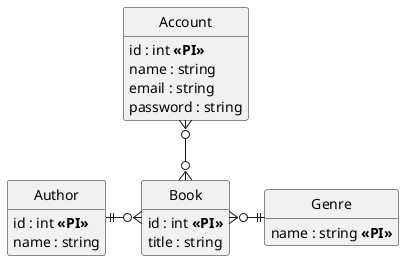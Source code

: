 @startuml database "Library" {
/' Settings '/
hide circle
hide empty methods
skinparam linetype polyline

/' Entities '/
entity Book {
    id : int **<<PI>>**
    title : string
}

entity Author {
    id : int **<<PI>>**
    name : string
}

entity Genre {
    name : string **<<PI>>**
}

entity Account {
    id : int **<<PI>>**
    name : string
    email : string
    password : string
}

/' Relationships '/
Author ||-right-o{ Book
Genre ||-left-o{ Book
Account }o--o{ Book